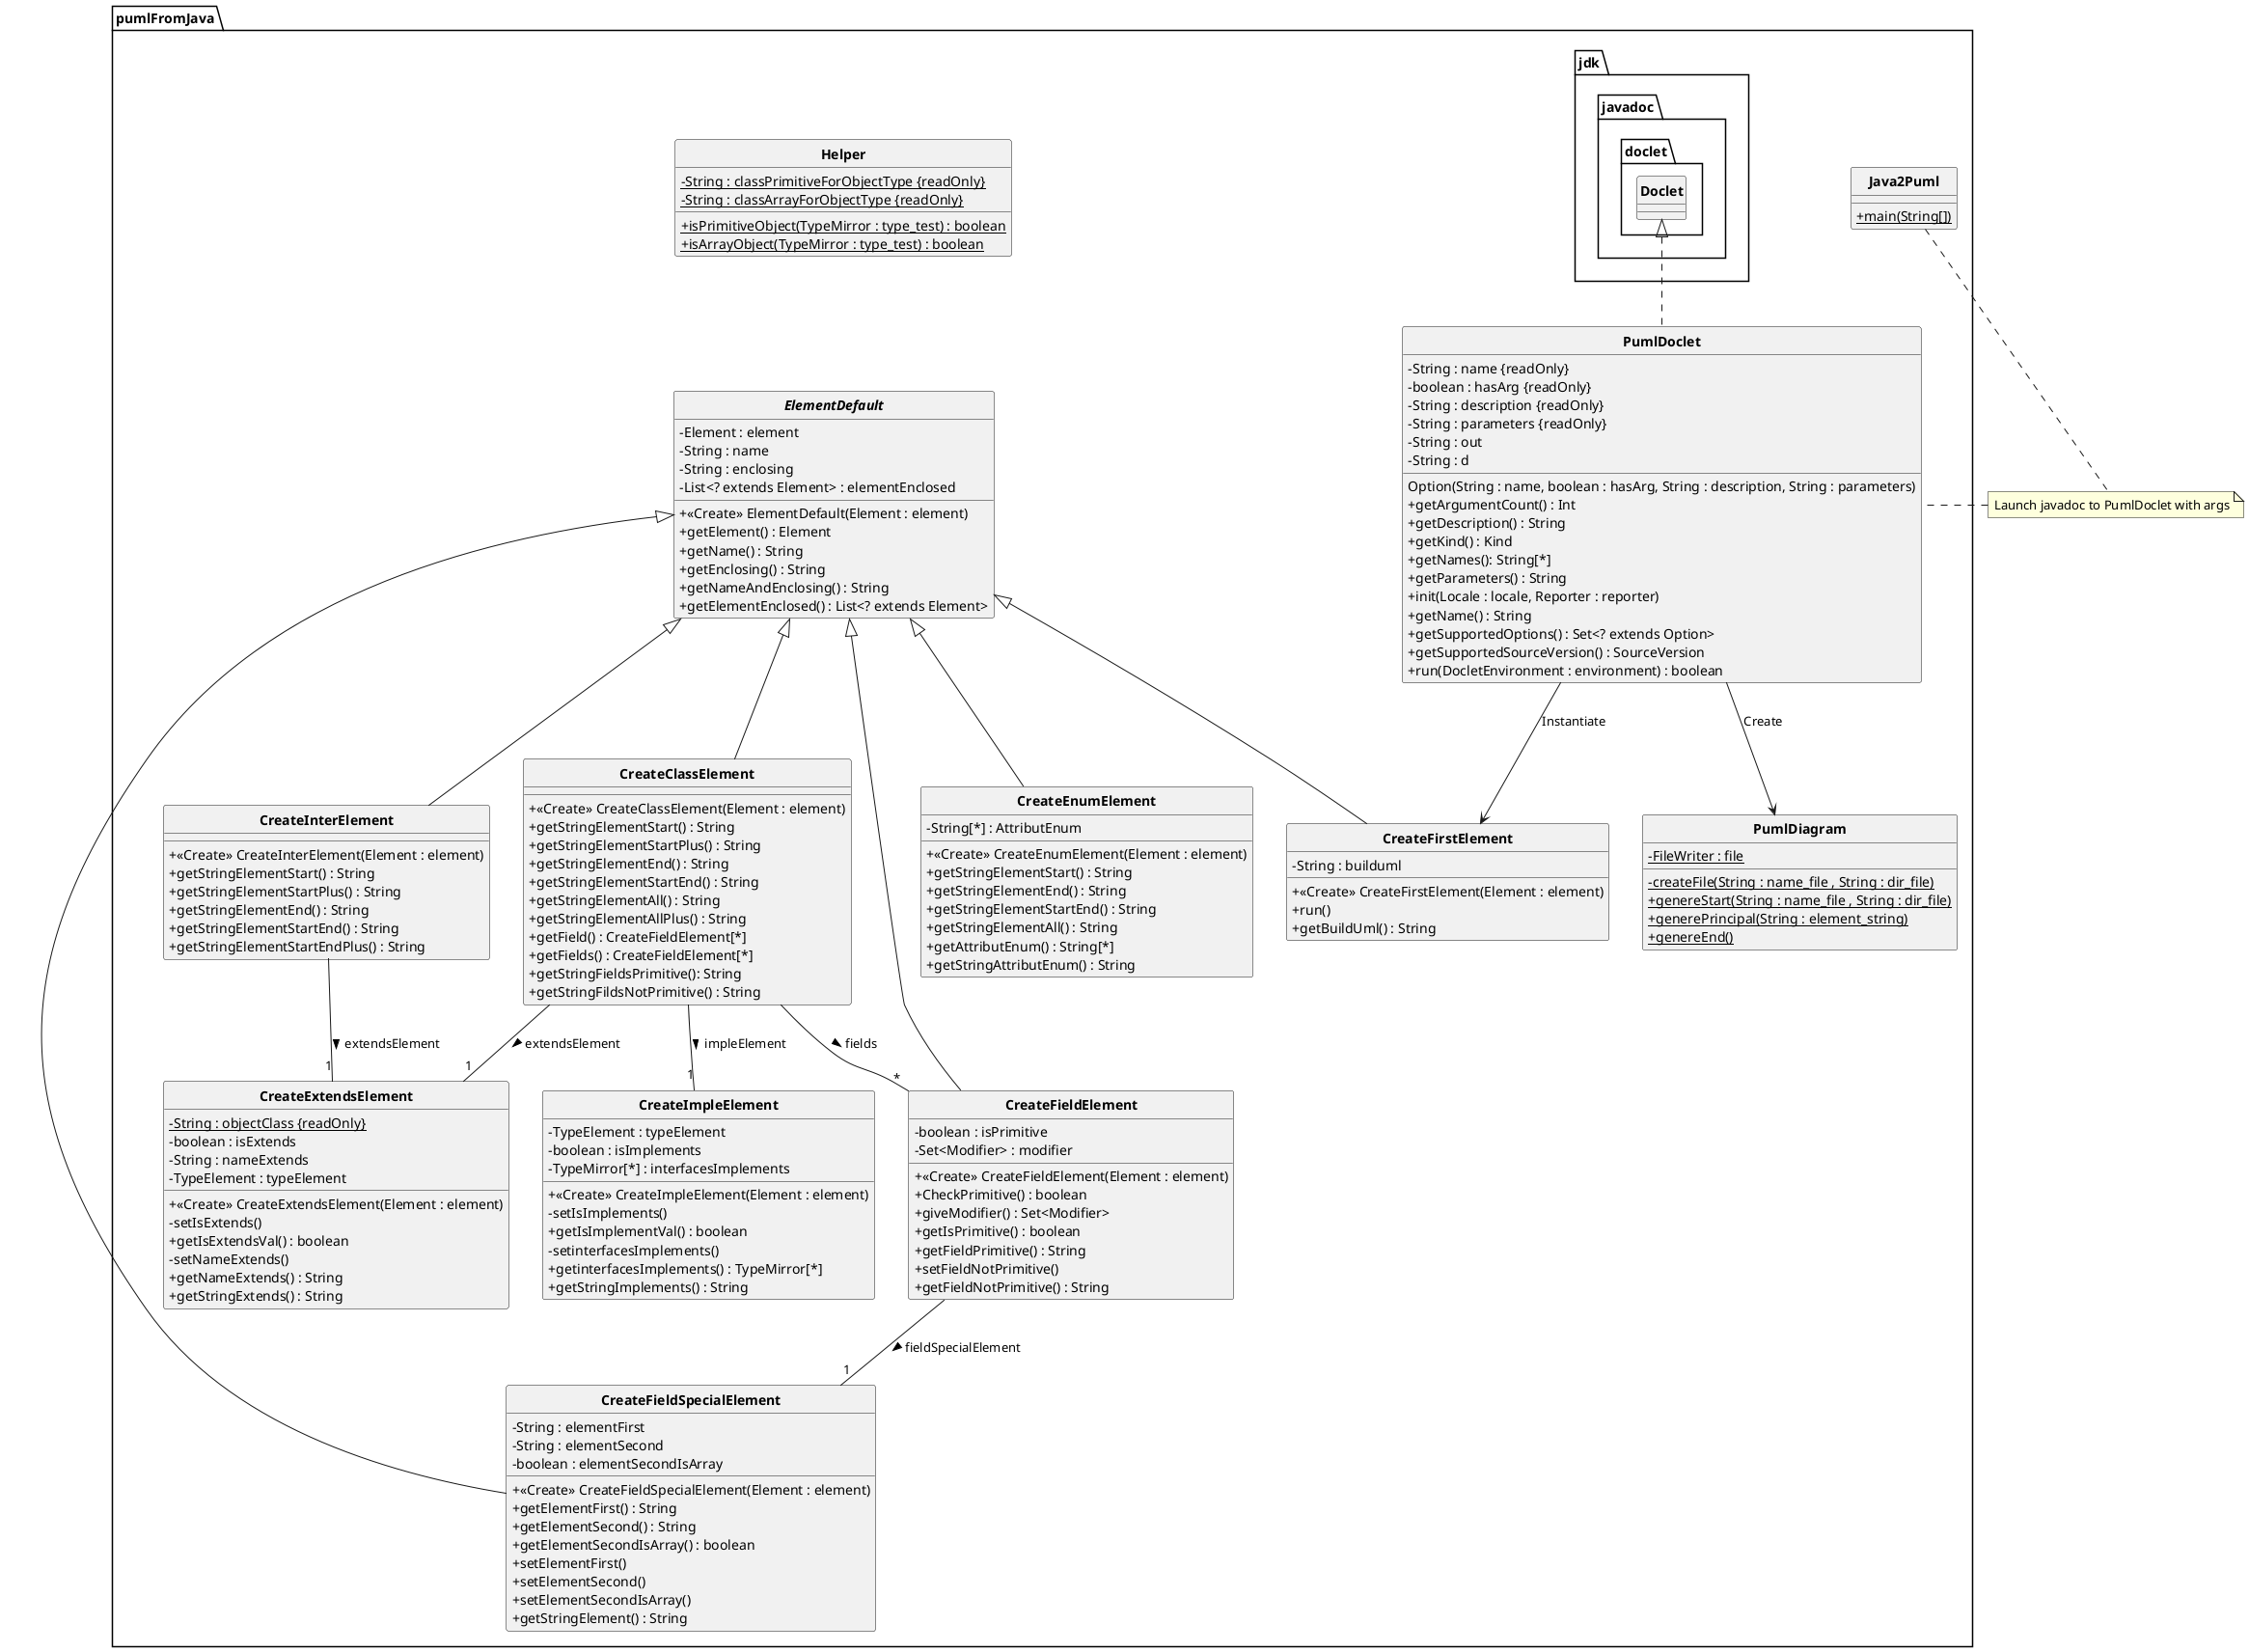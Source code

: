 @startuml
'https://plantuml.com/class-diagram
skinparam classAttributeIconSize 0
skinparam classFontStyle Bold
skinparam style strictuml

package "pumlFromJava"
{
    class PumlDoclet
    {
        - String : name {readOnly}
        - boolean : hasArg {readOnly}
        - String : description {readOnly}
        - String : parameters {readOnly}
        - String : out
        - String : d
        Option(String : name, boolean : hasArg, String : description, String : parameters)
        + getArgumentCount() : Int
        + getDescription() : String
        + getKind() : Kind
        + getNames(): String[*]
        + getParameters() : String
        + init(Locale : locale, Reporter : reporter)
        + getName() : String
        + getSupportedOptions() : Set<? extends Option>
        + getSupportedSourceVersion() : SourceVersion
        + run(DocletEnvironment : environment) : boolean
    }
    class Java2Puml
    {
        + {static} main(String[])
    }

    class PumlDiagram
    {
        - FileWriter : file {static}
        - createFile(String : name_file , String : dir_file) {static}
        + genereStart(String : name_file , String : dir_file)  {static}
        + generePrincipal(String : element_string) {static}
        + genereEnd() {static}
    }

    class CreateFirstElement
    {
        - String : builduml
        + <<Create>> CreateFirstElement(Element : element)
        + run()
        + getBuildUml() : String
    }

    class CreateExtendsElement
    {
        - String {static} : objectClass {readOnly}
        - boolean : isExtends
        - String : nameExtends
        - TypeElement : typeElement
        + <<Create>> CreateExtendsElement(Element : element)
        - setIsExtends()
        + getIsExtendsVal() : boolean
        - setNameExtends()
        + getNameExtends() : String
        + getStringExtends() : String
    }

    class Helper
    {
        - {static} String : classPrimitiveForObjectType {readOnly}
        - {static} String : classArrayForObjectType {readOnly}
        + {static} isPrimitiveObject(TypeMirror : type_test) : boolean
        + {static} isArrayObject(TypeMirror : type_test) : boolean
    }

    class CreateInterElement
    {
        + <<Create>> CreateInterElement(Element : element)
        + getStringElementStart() : String
        + getStringElementStartPlus() : String
        + getStringElementEnd() : String
        + getStringElementStartEnd() : String
        + getStringElementStartEndPlus() : String
    }

    class CreateClassElement
    {
        + <<Create>> CreateClassElement(Element : element)
        + getStringElementStart() : String
        + getStringElementStartPlus() : String
        + getStringElementEnd() : String
        + getStringElementStartEnd() : String
        + getStringElementAll() : String
        + getStringElementAllPlus() : String
        + getField() : CreateFieldElement[*]
        + getFields() : CreateFieldElement[*]
        + getStringFieldsPrimitive(): String
        + getStringFildsNotPrimitive() : String
    }

    class CreateFieldElement
    {
        - boolean : isPrimitive
        - Set<Modifier> : modifier
        + <<Create>> CreateFieldElement(Element : element)
        + CheckPrimitive() : boolean
        + giveModifier() : Set<Modifier>
        + getIsPrimitive() : boolean
        + getFieldPrimitive() : String
        + setFieldNotPrimitive()
        + getFieldNotPrimitive() : String
    }

    abstract class ElementDefault
    {
        - Element : element
        - String : name
        - String : enclosing
        - List<? extends Element> : elementEnclosed
        + <<Create>> ElementDefault(Element : element)
        + getElement() : Element
        + getName() : String
        + getEnclosing() : String
        + getNameAndEnclosing() : String
        + getElementEnclosed() : List<? extends Element>
    }

    class CreateEnumElement
    {
        - String[*] : AttributEnum
        + <<Create>> CreateEnumElement(Element : element)
        + getStringElementStart() : String
        + getStringElementEnd() : String
        + getStringElementStartEnd() : String
        + getStringElementAll() : String
        + getAttributEnum() : String[*]
        + getStringAttributEnum() : String
    }

    class CreateImpleElement {
        - TypeElement : typeElement
        - boolean : isImplements
        - TypeMirror[*] : interfacesImplements
        + <<Create>> CreateImpleElement(Element : element)
        - setIsImplements()
        + getIsImplementVal() : boolean
        - setinterfacesImplements()
        + getinterfacesImplements() : TypeMirror[*]
        + getStringImplements() : String
    }

    class CreateFieldSpecialElement
    {
        - String : elementFirst
        - String : elementSecond
        - boolean : elementSecondIsArray
        + <<Create>> CreateFieldSpecialElement(Element : element)
        + getElementFirst() : String
        + getElementSecond() : String
        + getElementSecondIsArray() : boolean
        + setElementFirst()
        + setElementSecond()
        + setElementSecondIsArray()
        + getStringElement() : String
    }

    jdk.javadoc.doclet.Doclet <|.. PumlDoclet
    ElementDefault <|-- CreateInterElement
    ElementDefault <|-- CreateClassElement
    ElementDefault <|-- CreateFieldElement
    ElementDefault <|-- CreateEnumElement
    ElementDefault <|-- CreateFirstElement
    ElementDefault <|-- CreateFieldSpecialElement
    PumlDoclet --> PumlDiagram : "Create"
    PumlDoclet --> CreateFirstElement : "Instantiate"

    CreateClassElement -- "*" CreateFieldElement : > fields
    CreateClassElement -- "1" CreateExtendsElement : > extendsElement
    CreateClassElement -- "1" CreateImpleElement : > impleElement
    CreateInterElement -- "1" CreateExtendsElement : > extendsElement
    CreateFieldElement -- "1" CreateFieldSpecialElement : > fieldSpecialElement
}

note "Launch javadoc to PumlDoclet with args" as N2
Java2Puml .. N2
N2 .. PumlDoclet

@enduml